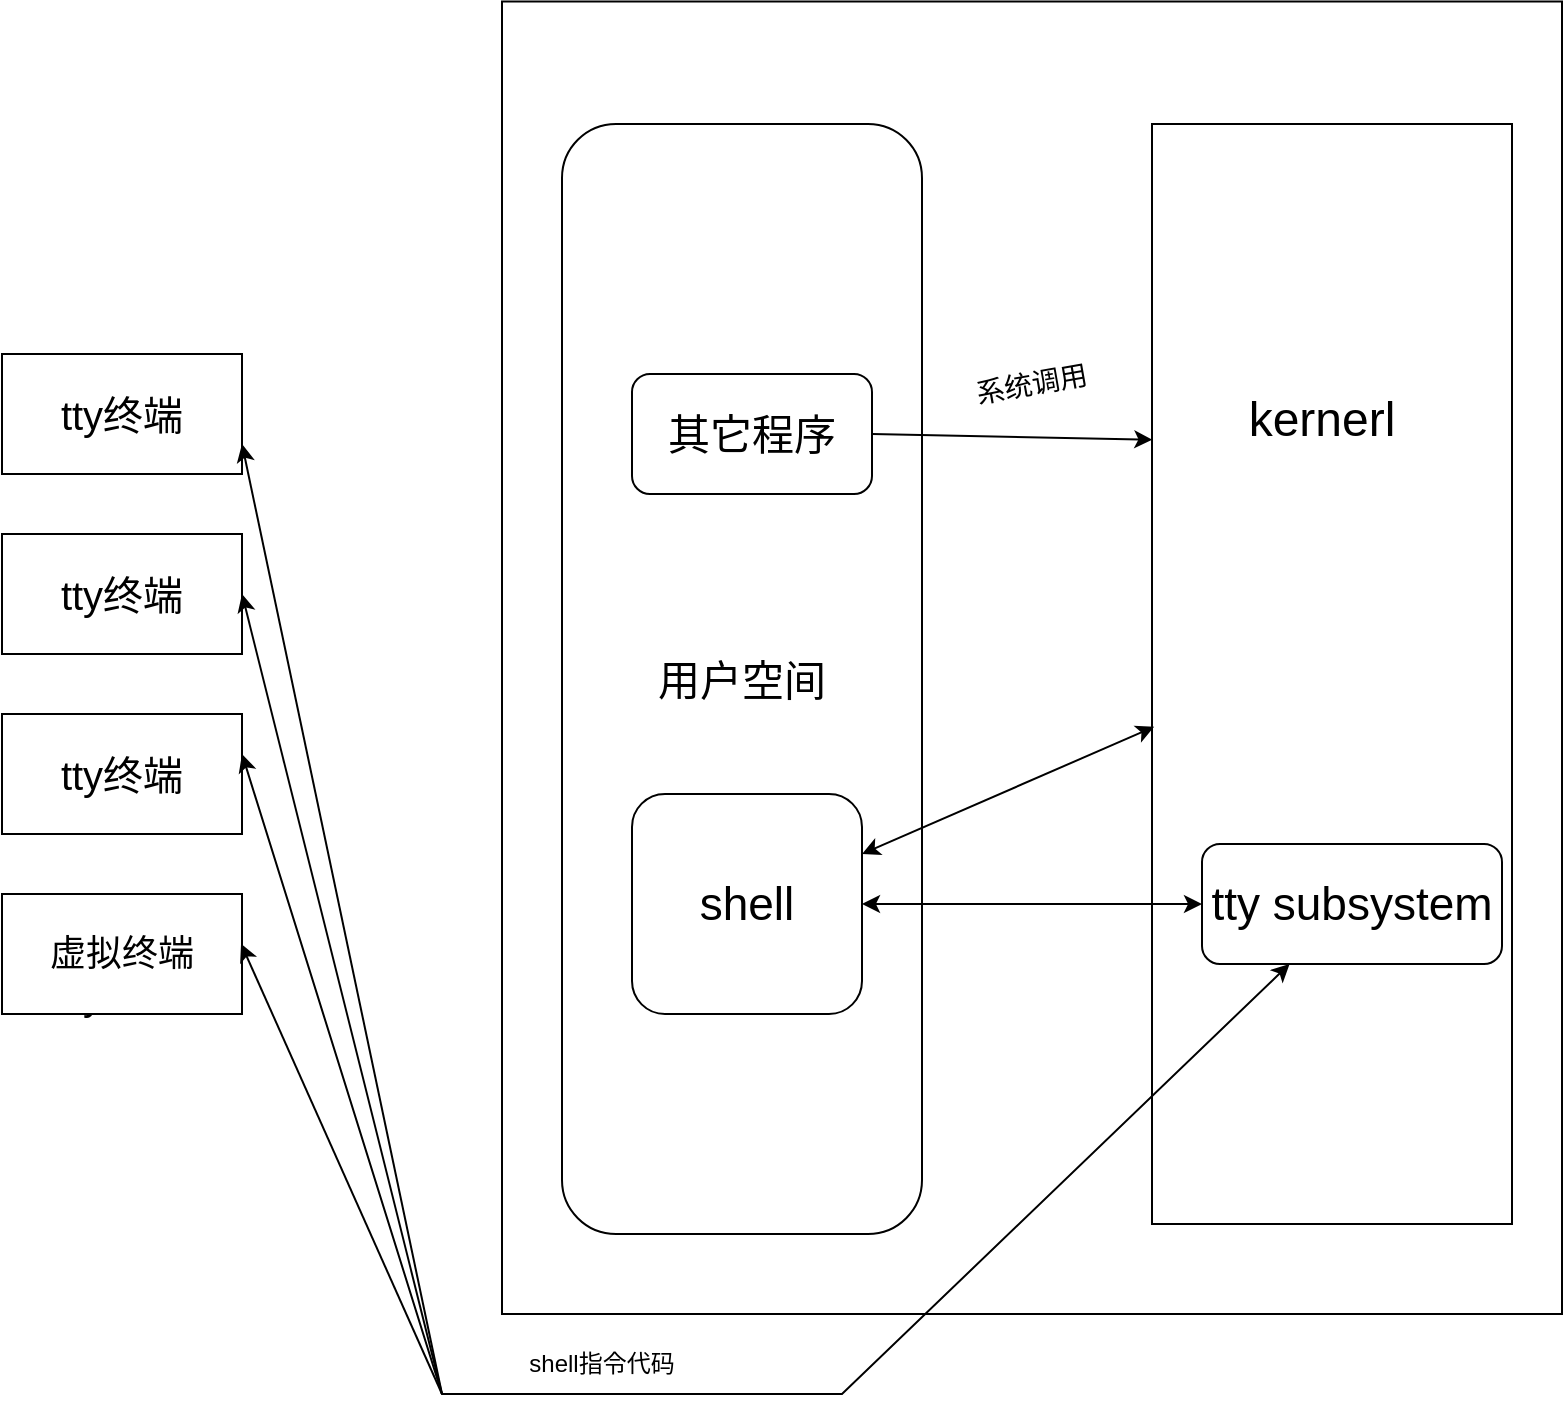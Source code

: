 <mxfile version="28.2.5">
  <diagram name="第 1 页" id="7WK_-XKtYCkjlxvpA3ig">
    <mxGraphModel dx="1720" dy="1085" grid="1" gridSize="10" guides="1" tooltips="1" connect="1" arrows="1" fold="1" page="1" pageScale="1" pageWidth="827" pageHeight="1169" math="0" shadow="0">
      <root>
        <mxCell id="0" />
        <mxCell id="1" parent="0" />
        <mxCell id="cloHeDUrJl45HhC-tWBw-1" value="" style="rounded=0;whiteSpace=wrap;html=1;" vertex="1" parent="1">
          <mxGeometry x="20" y="490" width="120" height="60" as="geometry" />
        </mxCell>
        <mxCell id="cloHeDUrJl45HhC-tWBw-2" value="" style="rounded=0;whiteSpace=wrap;html=1;" vertex="1" parent="1">
          <mxGeometry x="270" y="223.75" width="530" height="656.25" as="geometry" />
        </mxCell>
        <mxCell id="cloHeDUrJl45HhC-tWBw-5" value="" style="rounded=0;whiteSpace=wrap;html=1;rotation=90;fontSize=29;labelPosition=center;verticalLabelPosition=middle;align=center;verticalAlign=middle;textDirection=rtl;" vertex="1" parent="1">
          <mxGeometry x="410" y="470" width="550" height="180" as="geometry" />
        </mxCell>
        <mxCell id="cloHeDUrJl45HhC-tWBw-6" value="&lt;font&gt;用户空间&lt;/font&gt;" style="rounded=1;whiteSpace=wrap;html=1;fontSize=21;" vertex="1" parent="1">
          <mxGeometry x="300" y="285" width="180" height="555" as="geometry" />
        </mxCell>
        <mxCell id="cloHeDUrJl45HhC-tWBw-7" value="tty subsystem" style="rounded=1;whiteSpace=wrap;html=1;fontSize=23;" vertex="1" parent="1">
          <mxGeometry x="620" y="645" width="150" height="60" as="geometry" />
        </mxCell>
        <mxCell id="cloHeDUrJl45HhC-tWBw-16" value="&lt;font style=&quot;font-size: 23px;&quot;&gt;shell&lt;/font&gt;" style="rounded=1;whiteSpace=wrap;html=1;" vertex="1" parent="1">
          <mxGeometry x="335" y="620" width="115" height="110" as="geometry" />
        </mxCell>
        <mxCell id="cloHeDUrJl45HhC-tWBw-20" value="" style="rounded=0;whiteSpace=wrap;html=1;" vertex="1" parent="1">
          <mxGeometry x="20" y="580" width="120" height="60" as="geometry" />
        </mxCell>
        <mxCell id="cloHeDUrJl45HhC-tWBw-21" value="" style="rounded=0;whiteSpace=wrap;html=1;" vertex="1" parent="1">
          <mxGeometry x="20" y="400" width="120" height="60" as="geometry" />
        </mxCell>
        <mxCell id="cloHeDUrJl45HhC-tWBw-23" value="" style="endArrow=classic;startArrow=classic;html=1;rounded=0;" edge="1" parent="1" target="cloHeDUrJl45HhC-tWBw-7">
          <mxGeometry width="50" height="50" relative="1" as="geometry">
            <mxPoint x="140" y="600" as="sourcePoint" />
            <mxPoint x="280" y="970" as="targetPoint" />
            <Array as="points">
              <mxPoint x="240" y="920" />
              <mxPoint x="440" y="920" />
            </Array>
          </mxGeometry>
        </mxCell>
        <mxCell id="cloHeDUrJl45HhC-tWBw-24" value="" style="endArrow=classic;html=1;rounded=0;entryX=1;entryY=0.5;entryDx=0;entryDy=0;" edge="1" parent="1" target="cloHeDUrJl45HhC-tWBw-1">
          <mxGeometry width="50" height="50" relative="1" as="geometry">
            <mxPoint x="240" y="920" as="sourcePoint" />
            <mxPoint x="160" y="930" as="targetPoint" />
          </mxGeometry>
        </mxCell>
        <mxCell id="cloHeDUrJl45HhC-tWBw-25" value="" style="endArrow=classic;html=1;rounded=0;entryX=1;entryY=0.75;entryDx=0;entryDy=0;" edge="1" parent="1" target="cloHeDUrJl45HhC-tWBw-21">
          <mxGeometry width="50" height="50" relative="1" as="geometry">
            <mxPoint x="240" y="920" as="sourcePoint" />
            <mxPoint x="90" y="920" as="targetPoint" />
          </mxGeometry>
        </mxCell>
        <mxCell id="cloHeDUrJl45HhC-tWBw-27" value="kernerl" style="text;strokeColor=none;fillColor=none;align=center;verticalAlign=middle;spacingLeft=4;spacingRight=4;overflow=hidden;points=[[0,0.5],[1,0.5]];portConstraint=eastwest;rotatable=0;whiteSpace=wrap;html=1;labelPosition=center;verticalLabelPosition=middle;fontSize=24;" vertex="1" parent="1">
          <mxGeometry x="630" y="415" width="100" height="35" as="geometry" />
        </mxCell>
        <mxCell id="cloHeDUrJl45HhC-tWBw-28" value="其它程序" style="rounded=1;whiteSpace=wrap;html=1;fontSize=21;" vertex="1" parent="1">
          <mxGeometry x="335" y="410" width="120" height="60" as="geometry" />
        </mxCell>
        <mxCell id="cloHeDUrJl45HhC-tWBw-29" value="" style="endArrow=classic;html=1;rounded=0;entryX=0.287;entryY=0.999;entryDx=0;entryDy=0;exitX=1;exitY=0.5;exitDx=0;exitDy=0;entryPerimeter=0;" edge="1" parent="1" source="cloHeDUrJl45HhC-tWBw-28" target="cloHeDUrJl45HhC-tWBw-5">
          <mxGeometry width="50" height="50" relative="1" as="geometry">
            <mxPoint x="455" y="447.5" as="sourcePoint" />
            <mxPoint x="595" y="430" as="targetPoint" />
          </mxGeometry>
        </mxCell>
        <mxCell id="cloHeDUrJl45HhC-tWBw-30" value="系统调用" style="text;html=1;align=center;verticalAlign=middle;whiteSpace=wrap;rounded=0;rotation=-10;fontSize=14;" vertex="1" parent="1">
          <mxGeometry x="505" y="400" width="60" height="30" as="geometry" />
        </mxCell>
        <mxCell id="cloHeDUrJl45HhC-tWBw-32" value="tty终端" style="text;html=1;align=center;verticalAlign=middle;whiteSpace=wrap;rounded=0;fontSize=20;" vertex="1" parent="1">
          <mxGeometry x="40" y="415" width="80" height="30" as="geometry" />
        </mxCell>
        <mxCell id="cloHeDUrJl45HhC-tWBw-33" value="tty终端" style="text;html=1;align=center;verticalAlign=middle;whiteSpace=wrap;rounded=0;fontSize=20;" vertex="1" parent="1">
          <mxGeometry x="40" y="505" width="80" height="30" as="geometry" />
        </mxCell>
        <mxCell id="cloHeDUrJl45HhC-tWBw-34" value="tty终端" style="text;html=1;align=center;verticalAlign=middle;whiteSpace=wrap;rounded=0;fontSize=20;" vertex="1" parent="1">
          <mxGeometry x="40" y="595" width="80" height="30" as="geometry" />
        </mxCell>
        <mxCell id="cloHeDUrJl45HhC-tWBw-36" value="tty终端" style="text;html=1;align=center;verticalAlign=middle;whiteSpace=wrap;rounded=0;fontSize=20;" vertex="1" parent="1">
          <mxGeometry x="40" y="705" width="80" height="30" as="geometry" />
        </mxCell>
        <mxCell id="cloHeDUrJl45HhC-tWBw-37" value="" style="rounded=0;whiteSpace=wrap;html=1;" vertex="1" parent="1">
          <mxGeometry x="20" y="670" width="120" height="60" as="geometry" />
        </mxCell>
        <mxCell id="cloHeDUrJl45HhC-tWBw-38" value="虚拟终端" style="text;html=1;align=center;verticalAlign=middle;whiteSpace=wrap;rounded=0;fontSize=18;" vertex="1" parent="1">
          <mxGeometry x="40" y="685" width="80" height="30" as="geometry" />
        </mxCell>
        <mxCell id="cloHeDUrJl45HhC-tWBw-39" value="" style="endArrow=classic;html=1;rounded=0;entryX=0.996;entryY=0.414;entryDx=0;entryDy=0;entryPerimeter=0;" edge="1" parent="1" target="cloHeDUrJl45HhC-tWBw-37">
          <mxGeometry width="50" height="50" relative="1" as="geometry">
            <mxPoint x="240" y="920" as="sourcePoint" />
            <mxPoint x="140" y="710" as="targetPoint" />
          </mxGeometry>
        </mxCell>
        <mxCell id="cloHeDUrJl45HhC-tWBw-41" value="shell指令代码" style="text;html=1;align=center;verticalAlign=middle;whiteSpace=wrap;rounded=0;" vertex="1" parent="1">
          <mxGeometry x="280" y="890" width="80" height="30" as="geometry" />
        </mxCell>
        <mxCell id="cloHeDUrJl45HhC-tWBw-42" value="" style="endArrow=classic;startArrow=classic;html=1;rounded=0;entryX=0;entryY=0.5;entryDx=0;entryDy=0;exitX=1;exitY=0.5;exitDx=0;exitDy=0;" edge="1" parent="1" source="cloHeDUrJl45HhC-tWBw-16" target="cloHeDUrJl45HhC-tWBw-7">
          <mxGeometry width="50" height="50" relative="1" as="geometry">
            <mxPoint x="490" y="770" as="sourcePoint" />
            <mxPoint x="540" y="720" as="targetPoint" />
          </mxGeometry>
        </mxCell>
        <mxCell id="cloHeDUrJl45HhC-tWBw-46" value="" style="endArrow=classic;startArrow=classic;html=1;rounded=0;exitX=0.548;exitY=0.994;exitDx=0;exitDy=0;exitPerimeter=0;" edge="1" parent="1" source="cloHeDUrJl45HhC-tWBw-5" target="cloHeDUrJl45HhC-tWBw-16">
          <mxGeometry width="50" height="50" relative="1" as="geometry">
            <mxPoint x="550.26" y="535" as="sourcePoint" />
            <mxPoint x="519.74" y="755" as="targetPoint" />
          </mxGeometry>
        </mxCell>
      </root>
    </mxGraphModel>
  </diagram>
</mxfile>
